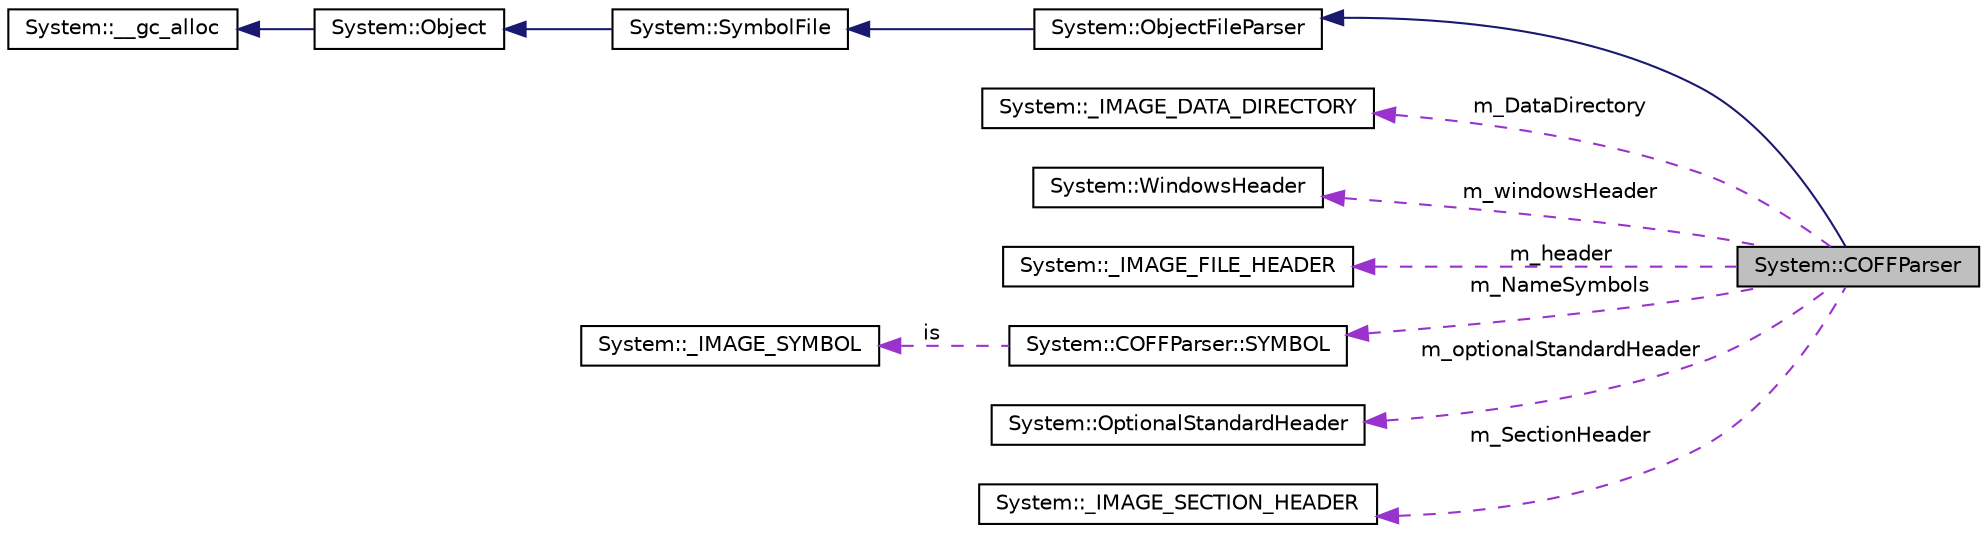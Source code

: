 digraph G
{
  edge [fontname="Helvetica",fontsize="10",labelfontname="Helvetica",labelfontsize="10"];
  node [fontname="Helvetica",fontsize="10",shape=record];
  rankdir="LR";
  Node1 [label="System::COFFParser",height=0.2,width=0.4,color="black", fillcolor="grey75", style="filled" fontcolor="black"];
  Node2 -> Node1 [dir="back",color="midnightblue",fontsize="10",style="solid",fontname="Helvetica"];
  Node2 [label="System::ObjectFileParser",height=0.2,width=0.4,color="black", fillcolor="white", style="filled",URL="$class_system_1_1_object_file_parser.html"];
  Node3 -> Node2 [dir="back",color="midnightblue",fontsize="10",style="solid",fontname="Helvetica"];
  Node3 [label="System::SymbolFile",height=0.2,width=0.4,color="black", fillcolor="white", style="filled",URL="$class_system_1_1_symbol_file.html"];
  Node4 -> Node3 [dir="back",color="midnightblue",fontsize="10",style="solid",fontname="Helvetica"];
  Node4 [label="System::Object",height=0.2,width=0.4,color="black", fillcolor="white", style="filled",URL="$class_system_1_1_object.html"];
  Node5 -> Node4 [dir="back",color="midnightblue",fontsize="10",style="solid",fontname="Helvetica"];
  Node5 [label="System::__gc_alloc",height=0.2,width=0.4,color="black", fillcolor="white", style="filled",URL="$class_system_1_1____gc__alloc.html"];
  Node6 -> Node1 [dir="back",color="darkorchid3",fontsize="10",style="dashed",label=" m_DataDirectory" ,fontname="Helvetica"];
  Node6 [label="System::_IMAGE_DATA_DIRECTORY",height=0.2,width=0.4,color="black", fillcolor="white", style="filled",URL="$struct_system_1_1___i_m_a_g_e___d_a_t_a___d_i_r_e_c_t_o_r_y.html"];
  Node7 -> Node1 [dir="back",color="darkorchid3",fontsize="10",style="dashed",label=" m_windowsHeader" ,fontname="Helvetica"];
  Node7 [label="System::WindowsHeader",height=0.2,width=0.4,color="black", fillcolor="white", style="filled",URL="$struct_system_1_1_windows_header.html"];
  Node8 -> Node1 [dir="back",color="darkorchid3",fontsize="10",style="dashed",label=" m_header" ,fontname="Helvetica"];
  Node8 [label="System::_IMAGE_FILE_HEADER",height=0.2,width=0.4,color="black", fillcolor="white", style="filled",URL="$struct_system_1_1___i_m_a_g_e___f_i_l_e___h_e_a_d_e_r.html"];
  Node9 -> Node1 [dir="back",color="darkorchid3",fontsize="10",style="dashed",label=" m_NameSymbols" ,fontname="Helvetica"];
  Node9 [label="System::COFFParser::SYMBOL",height=0.2,width=0.4,color="black", fillcolor="white", style="filled",URL="$struct_system_1_1_c_o_f_f_parser_1_1_s_y_m_b_o_l.html"];
  Node10 -> Node9 [dir="back",color="darkorchid3",fontsize="10",style="dashed",label=" is" ,fontname="Helvetica"];
  Node10 [label="System::_IMAGE_SYMBOL",height=0.2,width=0.4,color="black", fillcolor="white", style="filled",URL="$struct_system_1_1___i_m_a_g_e___s_y_m_b_o_l.html"];
  Node11 -> Node1 [dir="back",color="darkorchid3",fontsize="10",style="dashed",label=" m_optionalStandardHeader" ,fontname="Helvetica"];
  Node11 [label="System::OptionalStandardHeader",height=0.2,width=0.4,color="black", fillcolor="white", style="filled",URL="$struct_system_1_1_optional_standard_header.html"];
  Node12 -> Node1 [dir="back",color="darkorchid3",fontsize="10",style="dashed",label=" m_SectionHeader" ,fontname="Helvetica"];
  Node12 [label="System::_IMAGE_SECTION_HEADER",height=0.2,width=0.4,color="black", fillcolor="white", style="filled",URL="$struct_system_1_1___i_m_a_g_e___s_e_c_t_i_o_n___h_e_a_d_e_r.html"];
}
